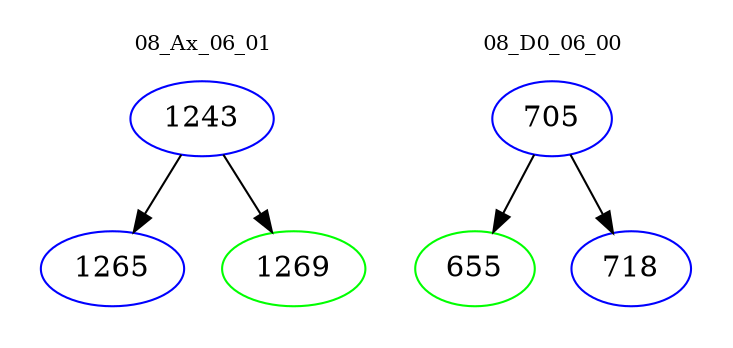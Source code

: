 digraph{
subgraph cluster_0 {
color = white
label = "08_Ax_06_01";
fontsize=10;
T0_1243 [label="1243", color="blue"]
T0_1243 -> T0_1265 [color="black"]
T0_1265 [label="1265", color="blue"]
T0_1243 -> T0_1269 [color="black"]
T0_1269 [label="1269", color="green"]
}
subgraph cluster_1 {
color = white
label = "08_D0_06_00";
fontsize=10;
T1_705 [label="705", color="blue"]
T1_705 -> T1_655 [color="black"]
T1_655 [label="655", color="green"]
T1_705 -> T1_718 [color="black"]
T1_718 [label="718", color="blue"]
}
}

